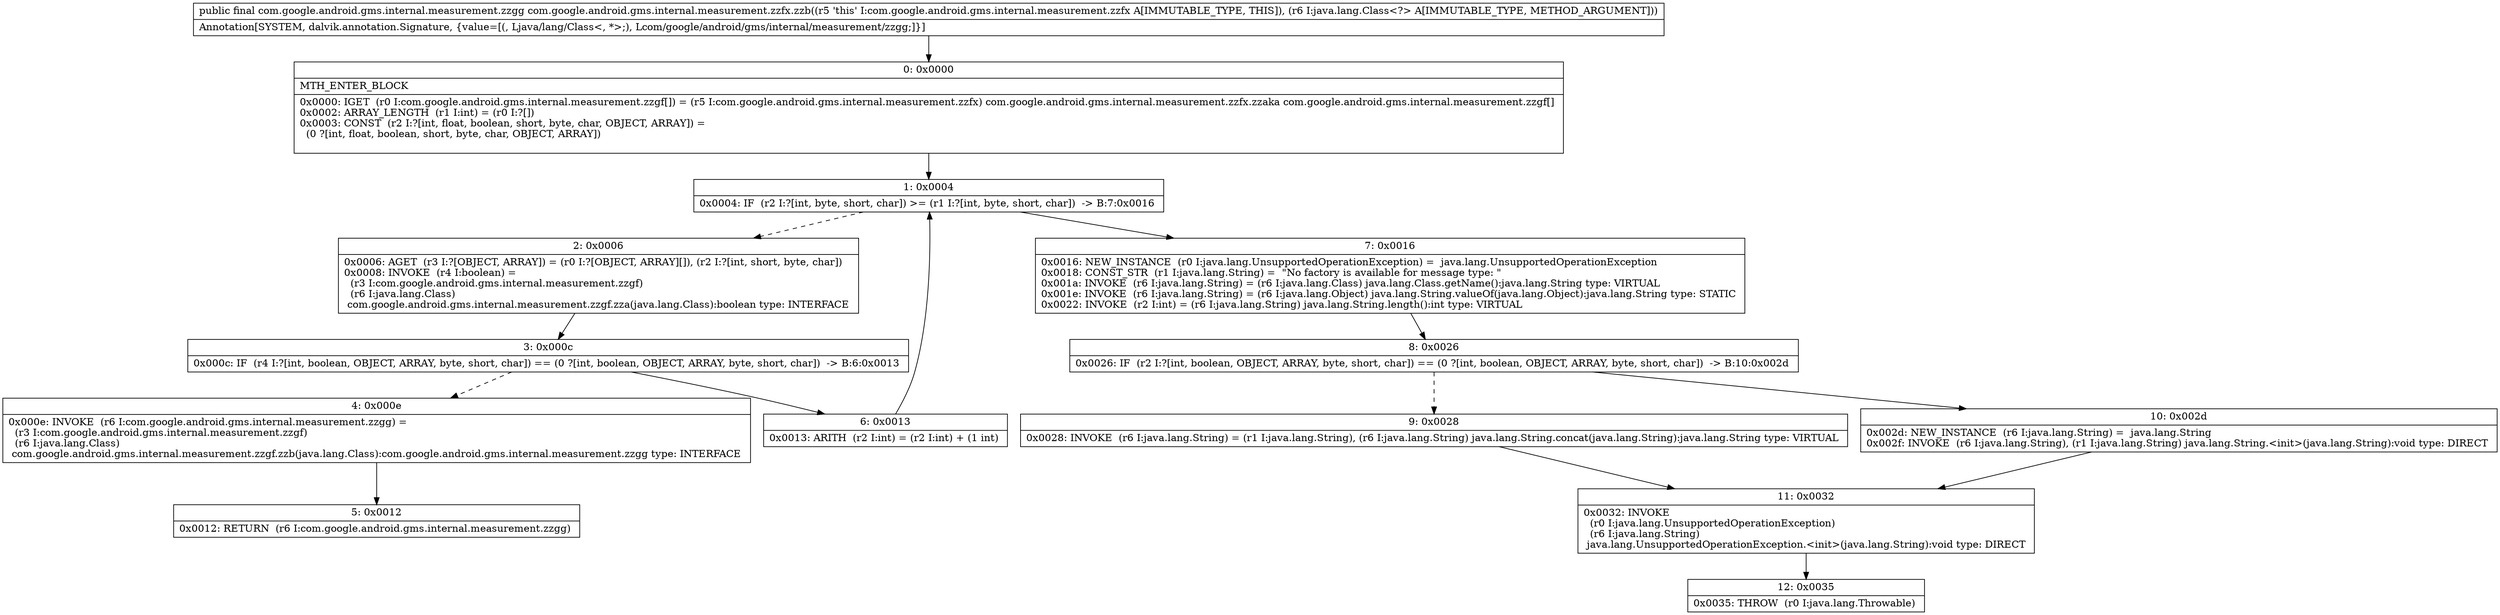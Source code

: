 digraph "CFG forcom.google.android.gms.internal.measurement.zzfx.zzb(Ljava\/lang\/Class;)Lcom\/google\/android\/gms\/internal\/measurement\/zzgg;" {
Node_0 [shape=record,label="{0\:\ 0x0000|MTH_ENTER_BLOCK\l|0x0000: IGET  (r0 I:com.google.android.gms.internal.measurement.zzgf[]) = (r5 I:com.google.android.gms.internal.measurement.zzfx) com.google.android.gms.internal.measurement.zzfx.zzaka com.google.android.gms.internal.measurement.zzgf[] \l0x0002: ARRAY_LENGTH  (r1 I:int) = (r0 I:?[]) \l0x0003: CONST  (r2 I:?[int, float, boolean, short, byte, char, OBJECT, ARRAY]) = \l  (0 ?[int, float, boolean, short, byte, char, OBJECT, ARRAY])\l \l}"];
Node_1 [shape=record,label="{1\:\ 0x0004|0x0004: IF  (r2 I:?[int, byte, short, char]) \>= (r1 I:?[int, byte, short, char])  \-\> B:7:0x0016 \l}"];
Node_2 [shape=record,label="{2\:\ 0x0006|0x0006: AGET  (r3 I:?[OBJECT, ARRAY]) = (r0 I:?[OBJECT, ARRAY][]), (r2 I:?[int, short, byte, char]) \l0x0008: INVOKE  (r4 I:boolean) = \l  (r3 I:com.google.android.gms.internal.measurement.zzgf)\l  (r6 I:java.lang.Class)\l com.google.android.gms.internal.measurement.zzgf.zza(java.lang.Class):boolean type: INTERFACE \l}"];
Node_3 [shape=record,label="{3\:\ 0x000c|0x000c: IF  (r4 I:?[int, boolean, OBJECT, ARRAY, byte, short, char]) == (0 ?[int, boolean, OBJECT, ARRAY, byte, short, char])  \-\> B:6:0x0013 \l}"];
Node_4 [shape=record,label="{4\:\ 0x000e|0x000e: INVOKE  (r6 I:com.google.android.gms.internal.measurement.zzgg) = \l  (r3 I:com.google.android.gms.internal.measurement.zzgf)\l  (r6 I:java.lang.Class)\l com.google.android.gms.internal.measurement.zzgf.zzb(java.lang.Class):com.google.android.gms.internal.measurement.zzgg type: INTERFACE \l}"];
Node_5 [shape=record,label="{5\:\ 0x0012|0x0012: RETURN  (r6 I:com.google.android.gms.internal.measurement.zzgg) \l}"];
Node_6 [shape=record,label="{6\:\ 0x0013|0x0013: ARITH  (r2 I:int) = (r2 I:int) + (1 int) \l}"];
Node_7 [shape=record,label="{7\:\ 0x0016|0x0016: NEW_INSTANCE  (r0 I:java.lang.UnsupportedOperationException) =  java.lang.UnsupportedOperationException \l0x0018: CONST_STR  (r1 I:java.lang.String) =  \"No factory is available for message type: \" \l0x001a: INVOKE  (r6 I:java.lang.String) = (r6 I:java.lang.Class) java.lang.Class.getName():java.lang.String type: VIRTUAL \l0x001e: INVOKE  (r6 I:java.lang.String) = (r6 I:java.lang.Object) java.lang.String.valueOf(java.lang.Object):java.lang.String type: STATIC \l0x0022: INVOKE  (r2 I:int) = (r6 I:java.lang.String) java.lang.String.length():int type: VIRTUAL \l}"];
Node_8 [shape=record,label="{8\:\ 0x0026|0x0026: IF  (r2 I:?[int, boolean, OBJECT, ARRAY, byte, short, char]) == (0 ?[int, boolean, OBJECT, ARRAY, byte, short, char])  \-\> B:10:0x002d \l}"];
Node_9 [shape=record,label="{9\:\ 0x0028|0x0028: INVOKE  (r6 I:java.lang.String) = (r1 I:java.lang.String), (r6 I:java.lang.String) java.lang.String.concat(java.lang.String):java.lang.String type: VIRTUAL \l}"];
Node_10 [shape=record,label="{10\:\ 0x002d|0x002d: NEW_INSTANCE  (r6 I:java.lang.String) =  java.lang.String \l0x002f: INVOKE  (r6 I:java.lang.String), (r1 I:java.lang.String) java.lang.String.\<init\>(java.lang.String):void type: DIRECT \l}"];
Node_11 [shape=record,label="{11\:\ 0x0032|0x0032: INVOKE  \l  (r0 I:java.lang.UnsupportedOperationException)\l  (r6 I:java.lang.String)\l java.lang.UnsupportedOperationException.\<init\>(java.lang.String):void type: DIRECT \l}"];
Node_12 [shape=record,label="{12\:\ 0x0035|0x0035: THROW  (r0 I:java.lang.Throwable) \l}"];
MethodNode[shape=record,label="{public final com.google.android.gms.internal.measurement.zzgg com.google.android.gms.internal.measurement.zzfx.zzb((r5 'this' I:com.google.android.gms.internal.measurement.zzfx A[IMMUTABLE_TYPE, THIS]), (r6 I:java.lang.Class\<?\> A[IMMUTABLE_TYPE, METHOD_ARGUMENT]))  | Annotation[SYSTEM, dalvik.annotation.Signature, \{value=[(, Ljava\/lang\/Class\<, *\>;), Lcom\/google\/android\/gms\/internal\/measurement\/zzgg;]\}]\l}"];
MethodNode -> Node_0;
Node_0 -> Node_1;
Node_1 -> Node_2[style=dashed];
Node_1 -> Node_7;
Node_2 -> Node_3;
Node_3 -> Node_4[style=dashed];
Node_3 -> Node_6;
Node_4 -> Node_5;
Node_6 -> Node_1;
Node_7 -> Node_8;
Node_8 -> Node_9[style=dashed];
Node_8 -> Node_10;
Node_9 -> Node_11;
Node_10 -> Node_11;
Node_11 -> Node_12;
}


